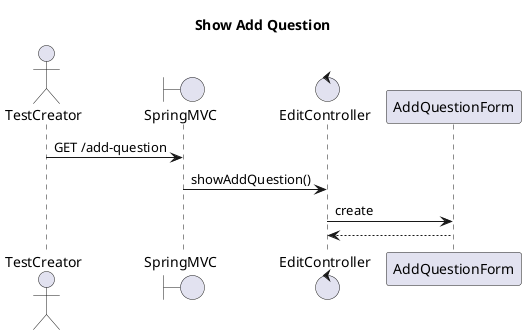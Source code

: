 @startuml
title Show Add Question

actor       TestCreator as creator
boundary    SpringMVC   as mvc
control     EditController  as ctrl
participant AddQuestionForm as form

creator -> mvc : GET /add-question
mvc -> ctrl : showAddQuestion()
ctrl -> form : create
ctrl <-- form
@enduml

